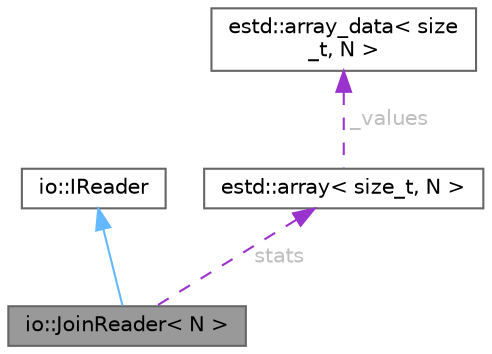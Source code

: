 digraph "io::JoinReader&lt; N &gt;"
{
 // LATEX_PDF_SIZE
  bgcolor="transparent";
  edge [fontname=Helvetica,fontsize=10,labelfontname=Helvetica,labelfontsize=10];
  node [fontname=Helvetica,fontsize=10,shape=box,height=0.2,width=0.4];
  Node1 [id="Node000001",label="io::JoinReader\< N \>",height=0.2,width=0.4,color="gray40", fillcolor="grey60", style="filled", fontcolor="black",tooltip=" "];
  Node2 -> Node1 [id="edge1_Node000001_Node000002",dir="back",color="steelblue1",style="solid",tooltip=" "];
  Node2 [id="Node000002",label="io::IReader",height=0.2,width=0.4,color="gray40", fillcolor="white", style="filled",URL="$de/d2f/classio_1_1IReader.html",tooltip=" "];
  Node3 -> Node1 [id="edge2_Node000001_Node000003",dir="back",color="darkorchid3",style="dashed",tooltip=" ",label=" stats",fontcolor="grey" ];
  Node3 [id="Node000003",label="estd::array\< size_t, N \>",height=0.2,width=0.4,color="gray40", fillcolor="white", style="filled",URL="$db/d33/classestd_1_1array.html",tooltip=" "];
  Node4 -> Node3 [id="edge3_Node000003_Node000004",dir="back",color="darkorchid3",style="dashed",tooltip=" ",label=" _values",fontcolor="grey" ];
  Node4 [id="Node000004",label="estd::array_data\< size\l_t, N \>",height=0.2,width=0.4,color="gray40", fillcolor="white", style="filled",URL="$d9/d5b/structestd_1_1array__data.html",tooltip=" "];
}
